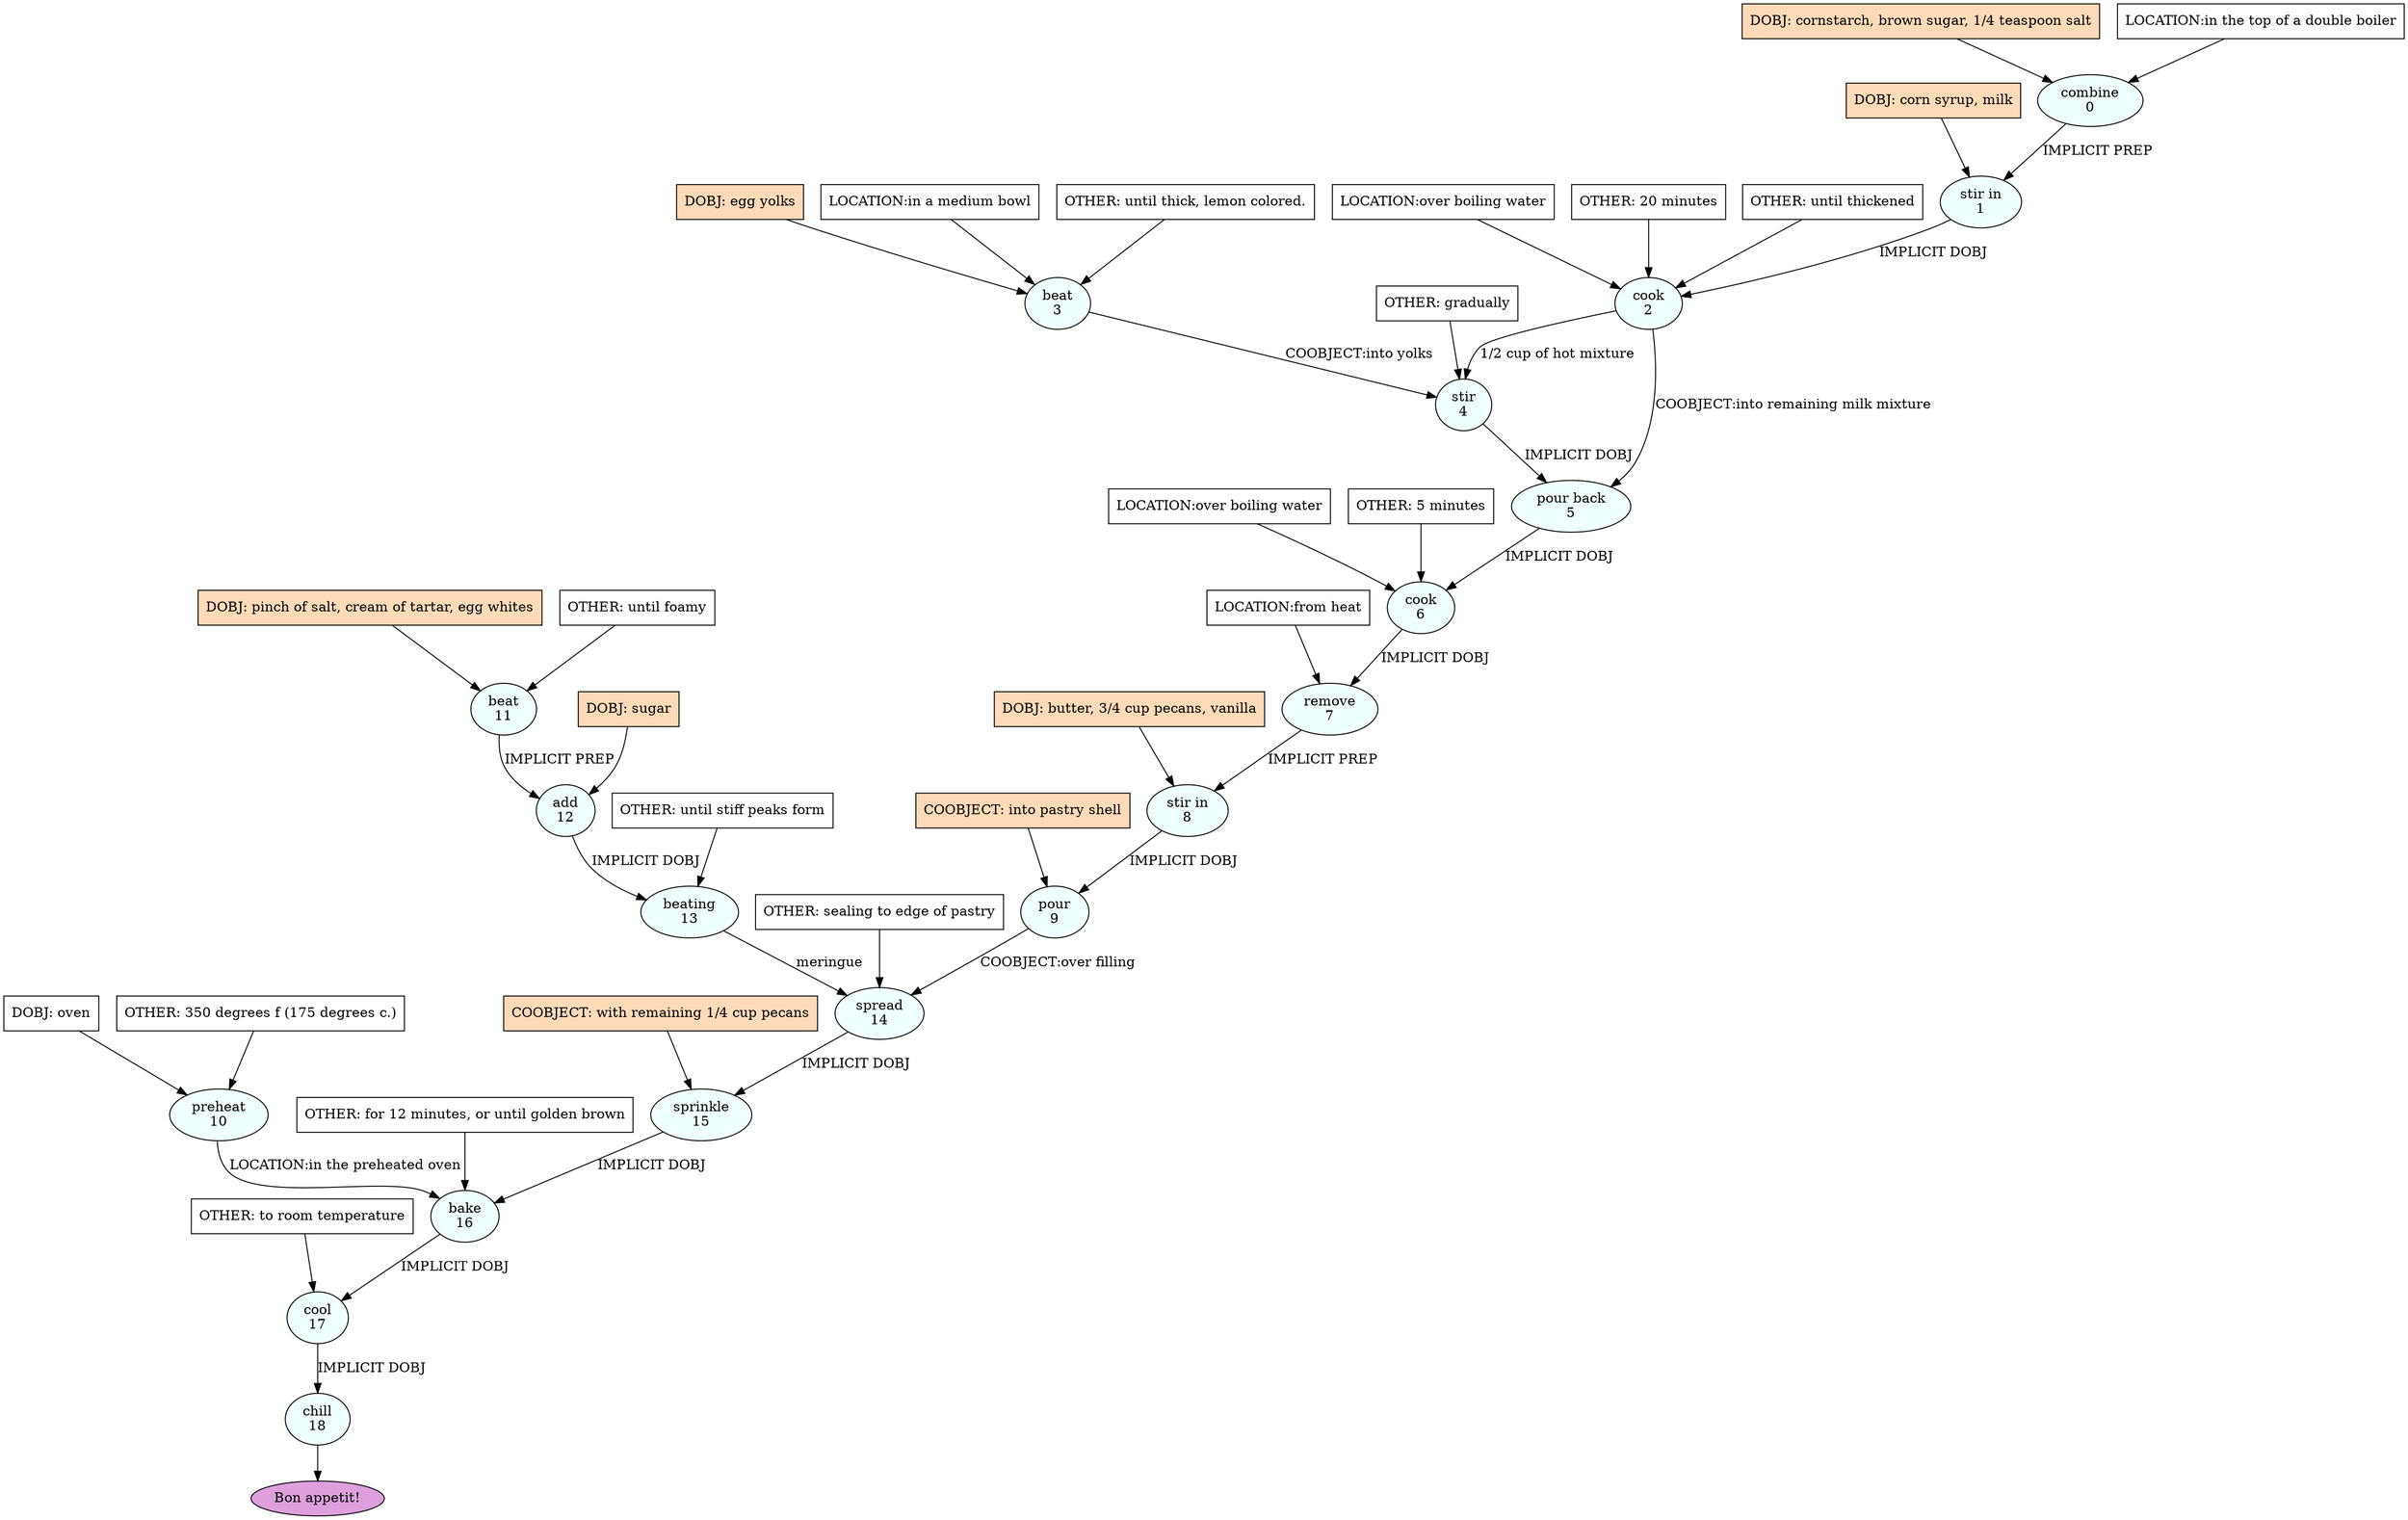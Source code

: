 digraph recipe {
E0[label="combine
0", shape=oval, style=filled, fillcolor=azure]
E1[label="stir in
1", shape=oval, style=filled, fillcolor=azure]
E2[label="cook
2", shape=oval, style=filled, fillcolor=azure]
E3[label="beat
3", shape=oval, style=filled, fillcolor=azure]
E4[label="stir
4", shape=oval, style=filled, fillcolor=azure]
E5[label="pour back
5", shape=oval, style=filled, fillcolor=azure]
E6[label="cook
6", shape=oval, style=filled, fillcolor=azure]
E7[label="remove
7", shape=oval, style=filled, fillcolor=azure]
E8[label="stir in
8", shape=oval, style=filled, fillcolor=azure]
E9[label="pour
9", shape=oval, style=filled, fillcolor=azure]
E10[label="preheat
10", shape=oval, style=filled, fillcolor=azure]
E11[label="beat
11", shape=oval, style=filled, fillcolor=azure]
E12[label="add
12", shape=oval, style=filled, fillcolor=azure]
E13[label="beating
13", shape=oval, style=filled, fillcolor=azure]
E14[label="spread
14", shape=oval, style=filled, fillcolor=azure]
E15[label="sprinkle
15", shape=oval, style=filled, fillcolor=azure]
E16[label="bake
16", shape=oval, style=filled, fillcolor=azure]
E17[label="cool
17", shape=oval, style=filled, fillcolor=azure]
E18[label="chill
18", shape=oval, style=filled, fillcolor=azure]
D0[label="DOBJ: cornstarch, brown sugar, 1/4 teaspoon salt", shape=box, style=filled, fillcolor=peachpuff]
D0 -> E0
P0_0[label="LOCATION:in the top of a double boiler", shape=box, style=filled, fillcolor=white]
P0_0 -> E0
D11[label="DOBJ: pinch of salt, cream of tartar, egg whites", shape=box, style=filled, fillcolor=peachpuff]
D11 -> E11
O11_0[label="OTHER: until foamy", shape=box, style=filled, fillcolor=white]
O11_0 -> E11
D10[label="DOBJ: oven", shape=box, style=filled, fillcolor=white]
D10 -> E10
O10_0[label="OTHER: 350 degrees f (175 degrees c.)", shape=box, style=filled, fillcolor=white]
O10_0 -> E10
D3[label="DOBJ: egg yolks", shape=box, style=filled, fillcolor=peachpuff]
D3 -> E3
P3_0[label="LOCATION:in a medium bowl", shape=box, style=filled, fillcolor=white]
P3_0 -> E3
O3_0[label="OTHER: until thick, lemon colored.", shape=box, style=filled, fillcolor=white]
O3_0 -> E3
D1_ing[label="DOBJ: corn syrup, milk", shape=box, style=filled, fillcolor=peachpuff]
D1_ing -> E1
E0 -> E1 [label="IMPLICIT PREP"]
E1 -> E2 [label="IMPLICIT DOBJ"]
P2_0_0[label="LOCATION:over boiling water", shape=box, style=filled, fillcolor=white]
P2_0_0 -> E2
O2_0_0[label="OTHER: 20 minutes", shape=box, style=filled, fillcolor=white]
O2_0_0 -> E2
O2_1_0[label="OTHER: until thickened", shape=box, style=filled, fillcolor=white]
O2_1_0 -> E2
E2 -> E4 [label="1/2 cup of hot mixture"]
E3 -> E4 [label="COOBJECT:into yolks"]
O4_0_0[label="OTHER: gradually", shape=box, style=filled, fillcolor=white]
O4_0_0 -> E4
E4 -> E5 [label="IMPLICIT DOBJ"]
E2 -> E5 [label="COOBJECT:into remaining milk mixture"]
E5 -> E6 [label="IMPLICIT DOBJ"]
P6_0_0[label="LOCATION:over boiling water", shape=box, style=filled, fillcolor=white]
P6_0_0 -> E6
O6_0_0[label="OTHER: 5 minutes", shape=box, style=filled, fillcolor=white]
O6_0_0 -> E6
E6 -> E7 [label="IMPLICIT DOBJ"]
P7_0_0[label="LOCATION:from heat", shape=box, style=filled, fillcolor=white]
P7_0_0 -> E7
D8_ing[label="DOBJ: butter, 3/4 cup pecans, vanilla", shape=box, style=filled, fillcolor=peachpuff]
D8_ing -> E8
E7 -> E8 [label="IMPLICIT PREP"]
E8 -> E9 [label="IMPLICIT DOBJ"]
P9_0_ing[label="COOBJECT: into pastry shell", shape=box, style=filled, fillcolor=peachpuff]
P9_0_ing -> E9
D12_ing[label="DOBJ: sugar", shape=box, style=filled, fillcolor=peachpuff]
D12_ing -> E12
E11 -> E12 [label="IMPLICIT PREP"]
E12 -> E13 [label="IMPLICIT DOBJ"]
O13_0_0[label="OTHER: until stiff peaks form", shape=box, style=filled, fillcolor=white]
O13_0_0 -> E13
E13 -> E14 [label="meringue"]
E9 -> E14 [label="COOBJECT:over filling"]
O14_0_0[label="OTHER: sealing to edge of pastry", shape=box, style=filled, fillcolor=white]
O14_0_0 -> E14
E14 -> E15 [label="IMPLICIT DOBJ"]
P15_0_ing[label="COOBJECT: with remaining 1/4 cup pecans", shape=box, style=filled, fillcolor=peachpuff]
P15_0_ing -> E15
E15 -> E16 [label="IMPLICIT DOBJ"]
E10 -> E16 [label="LOCATION:in the preheated oven"]
O16_0_0[label="OTHER: for 12 minutes, or until golden brown", shape=box, style=filled, fillcolor=white]
O16_0_0 -> E16
E16 -> E17 [label="IMPLICIT DOBJ"]
O17_0_0[label="OTHER: to room temperature", shape=box, style=filled, fillcolor=white]
O17_0_0 -> E17
E17 -> E18 [label="IMPLICIT DOBJ"]
EOR[label="Bon appetit!", shape=oval, style=filled, fillcolor=plum]
E18 -> EOR
}
